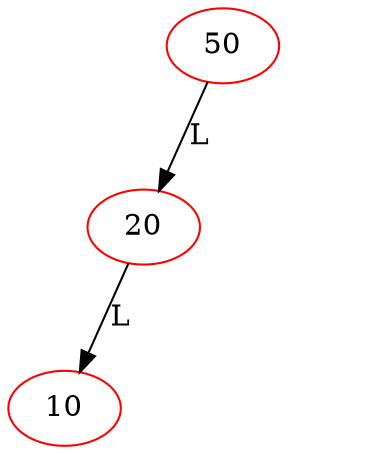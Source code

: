 digraph BiTreeBiTreeInsert {
"50" -> {"20"} [label="L"]
"50" -> {"HD0"} [label="R"] [style=invis]
"HD0" [style=invis]
"20" -> {"10"} [label="L"]
"20" -> {"HD1"} [label="R"] [style=invis]
"HD1" [style=invis]
"50" [color=red]
"20" [color=red]
"10" [color=red]
}
